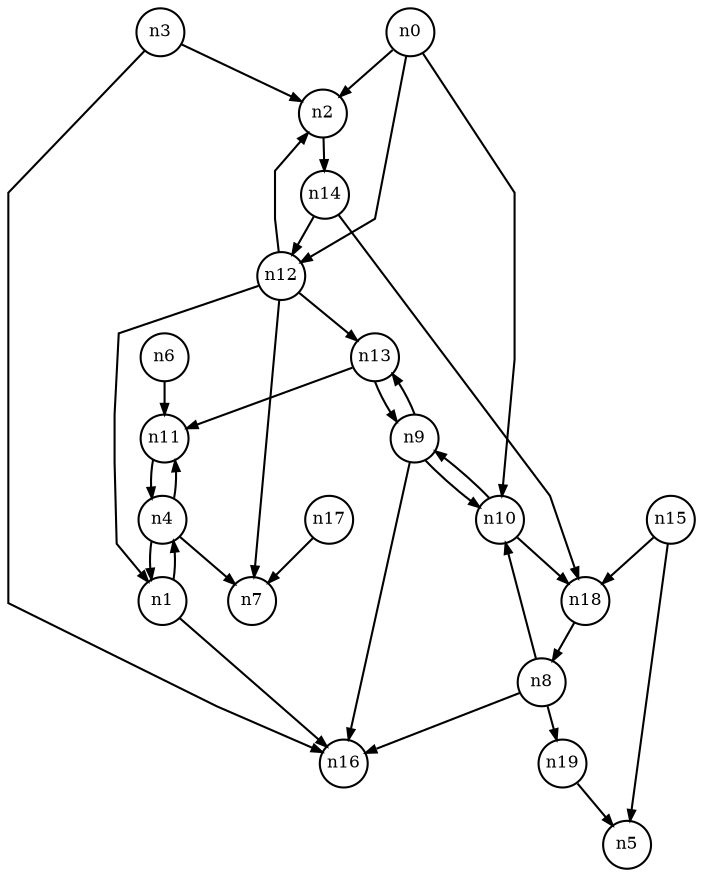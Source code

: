 digraph G{
splines=polyline;
ranksep=0.22;
nodesep=0.22;
nodesize=0.16;
fontsize=8
edge [arrowsize=0.5]
node [fontsize=8 shape=circle width=0.32 fixedsize=shape];

n2 -> n14
n0 -> n2
n0 -> n10
n0 -> n12
n10 -> n18
n10 -> n9
n12 -> n1
n12 -> n2
n12 -> n7
n12 -> n13
n1 -> n16
n1 -> n4
n3 -> n2
n3 -> n16
n4 -> n1
n4 -> n7
n4 -> n11
n11 -> n4
n6 -> n11
n8 -> n10
n8 -> n16
n8 -> n19
n19 -> n5
n9 -> n10
n9 -> n13
n9 -> n16
n13 -> n11
n13 -> n9
n18 -> n8
n14 -> n12
n14 -> n18
n15 -> n5
n15 -> n18
n17 -> n7
}
